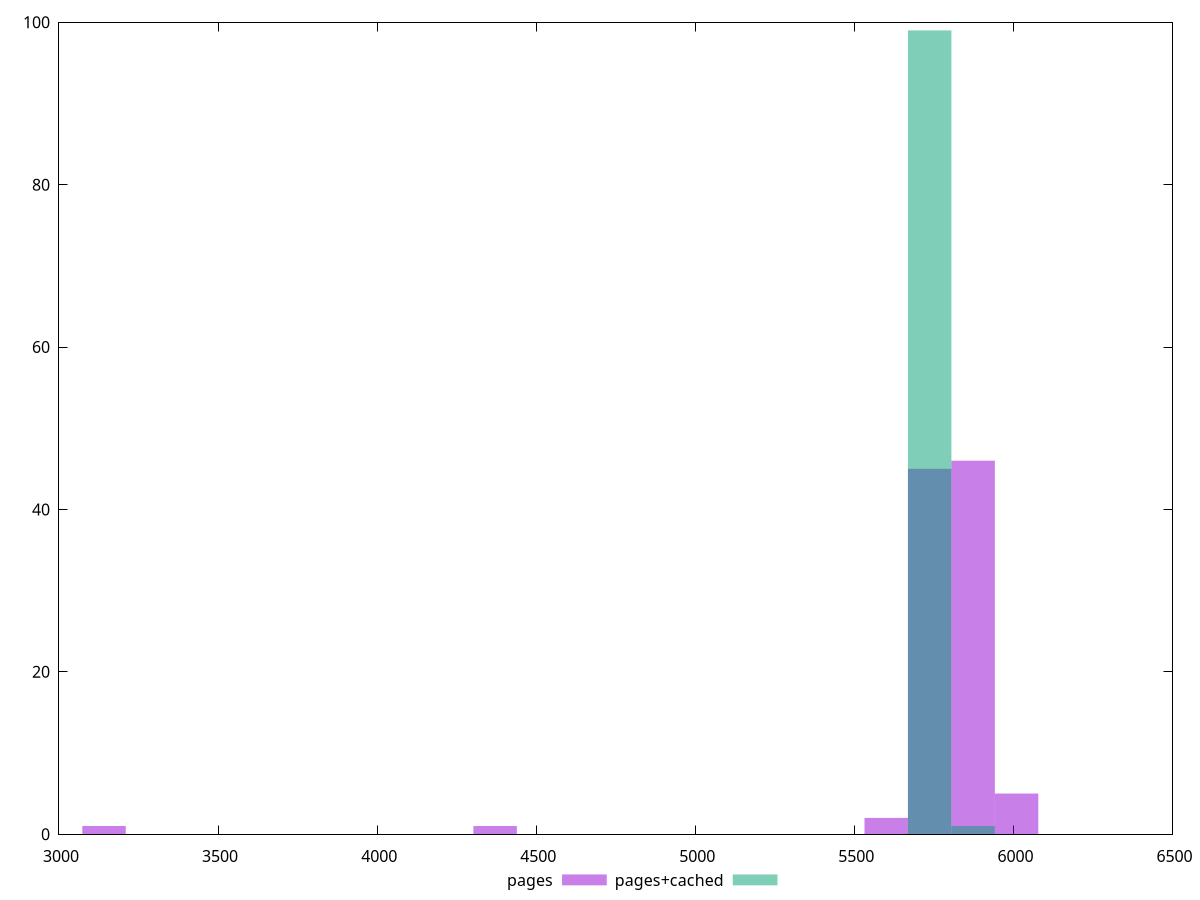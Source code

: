 reset
set terminal svg size 640, 500 enhanced background rgb 'white'
set output "report_00007_2020-12-11T15:55:29.892Z/uses-text-compression/comparison/histogram/1_vs_2.svg"

$pages <<EOF
4370.843170944609 1
5873.320510956818 46
6009.909360048837 5
5736.731661864798 45
5600.1428127727795 2
3141.5435291164376 1
EOF

$pagesCached <<EOF
5873.320510956818 1
5736.731661864798 99
EOF

set key outside below
set boxwidth 136.58884909201902
set yrange [0:100]
set style fill transparent solid 0.5 noborder

plot \
  $pages title "pages" with boxes, \
  $pagesCached title "pages+cached" with boxes, \


reset
